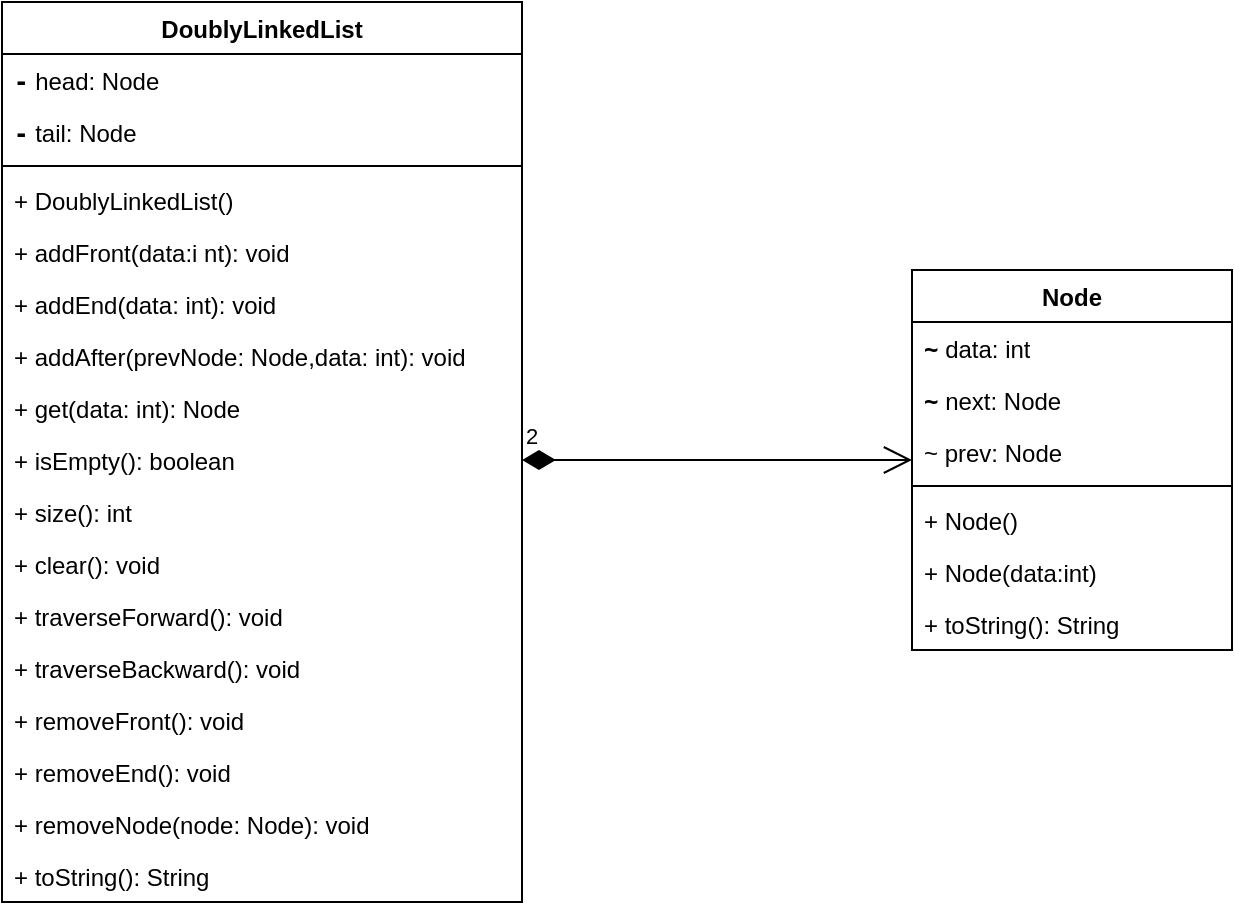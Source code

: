 <mxfile version="28.1.2">
  <diagram name="Página-1" id="JVHvO-j0IcSqJwwRdW25">
    <mxGraphModel dx="872" dy="537" grid="1" gridSize="10" guides="1" tooltips="1" connect="1" arrows="1" fold="1" page="1" pageScale="1" pageWidth="827" pageHeight="1169" math="0" shadow="0">
      <root>
        <mxCell id="0" />
        <mxCell id="1" parent="0" />
        <mxCell id="ryFSlxOvQY7Jl8edpiJ8-1" value="Node" style="swimlane;fontStyle=1;align=center;verticalAlign=top;childLayout=stackLayout;horizontal=1;startSize=26;horizontalStack=0;resizeParent=1;resizeParentMax=0;resizeLast=0;collapsible=1;marginBottom=0;whiteSpace=wrap;html=1;" parent="1" vertex="1">
          <mxGeometry x="520" y="290" width="160" height="190" as="geometry">
            <mxRectangle x="440" y="160" width="70" height="30" as="alternateBounds" />
          </mxGeometry>
        </mxCell>
        <mxCell id="ryFSlxOvQY7Jl8edpiJ8-2" value="&lt;b&gt;&lt;code&gt;~&lt;/code&gt;&lt;/b&gt;&amp;nbsp;data: int" style="text;strokeColor=none;fillColor=none;align=left;verticalAlign=top;spacingLeft=4;spacingRight=4;overflow=hidden;rotatable=0;points=[[0,0.5],[1,0.5]];portConstraint=eastwest;whiteSpace=wrap;html=1;" parent="ryFSlxOvQY7Jl8edpiJ8-1" vertex="1">
          <mxGeometry y="26" width="160" height="26" as="geometry" />
        </mxCell>
        <mxCell id="ryFSlxOvQY7Jl8edpiJ8-3" value="&lt;b&gt;&lt;code&gt;~&lt;/code&gt;&lt;/b&gt;&amp;nbsp;next: Node" style="text;strokeColor=none;fillColor=none;align=left;verticalAlign=top;spacingLeft=4;spacingRight=4;overflow=hidden;rotatable=0;points=[[0,0.5],[1,0.5]];portConstraint=eastwest;whiteSpace=wrap;html=1;" parent="ryFSlxOvQY7Jl8edpiJ8-1" vertex="1">
          <mxGeometry y="52" width="160" height="26" as="geometry" />
        </mxCell>
        <mxCell id="ryFSlxOvQY7Jl8edpiJ8-4" value="~ prev: Node" style="text;strokeColor=none;fillColor=none;align=left;verticalAlign=top;spacingLeft=4;spacingRight=4;overflow=hidden;rotatable=0;points=[[0,0.5],[1,0.5]];portConstraint=eastwest;whiteSpace=wrap;html=1;" parent="ryFSlxOvQY7Jl8edpiJ8-1" vertex="1">
          <mxGeometry y="78" width="160" height="26" as="geometry" />
        </mxCell>
        <mxCell id="ryFSlxOvQY7Jl8edpiJ8-5" value="" style="line;strokeWidth=1;fillColor=none;align=left;verticalAlign=middle;spacingTop=-1;spacingLeft=3;spacingRight=3;rotatable=0;labelPosition=right;points=[];portConstraint=eastwest;strokeColor=inherit;" parent="ryFSlxOvQY7Jl8edpiJ8-1" vertex="1">
          <mxGeometry y="104" width="160" height="8" as="geometry" />
        </mxCell>
        <mxCell id="ryFSlxOvQY7Jl8edpiJ8-6" value="+ Node()" style="text;strokeColor=none;fillColor=none;align=left;verticalAlign=top;spacingLeft=4;spacingRight=4;overflow=hidden;rotatable=0;points=[[0,0.5],[1,0.5]];portConstraint=eastwest;whiteSpace=wrap;html=1;" parent="ryFSlxOvQY7Jl8edpiJ8-1" vertex="1">
          <mxGeometry y="112" width="160" height="26" as="geometry" />
        </mxCell>
        <mxCell id="ryFSlxOvQY7Jl8edpiJ8-7" value="+ Node(data:int)" style="text;strokeColor=none;fillColor=none;align=left;verticalAlign=top;spacingLeft=4;spacingRight=4;overflow=hidden;rotatable=0;points=[[0,0.5],[1,0.5]];portConstraint=eastwest;whiteSpace=wrap;html=1;" parent="ryFSlxOvQY7Jl8edpiJ8-1" vertex="1">
          <mxGeometry y="138" width="160" height="26" as="geometry" />
        </mxCell>
        <mxCell id="ryFSlxOvQY7Jl8edpiJ8-8" value="+ toString(): String" style="text;strokeColor=none;fillColor=none;align=left;verticalAlign=top;spacingLeft=4;spacingRight=4;overflow=hidden;rotatable=0;points=[[0,0.5],[1,0.5]];portConstraint=eastwest;whiteSpace=wrap;html=1;" parent="ryFSlxOvQY7Jl8edpiJ8-1" vertex="1">
          <mxGeometry y="164" width="160" height="26" as="geometry" />
        </mxCell>
        <mxCell id="ryFSlxOvQY7Jl8edpiJ8-27" value="2" style="endArrow=open;html=1;endSize=12;startArrow=diamondThin;startSize=14;startFill=1;edgeStyle=orthogonalEdgeStyle;align=left;verticalAlign=bottom;rounded=0;entryX=0;entryY=0.5;entryDx=0;entryDy=0;exitX=1;exitY=0.5;exitDx=0;exitDy=0;" parent="1" source="H9jQg2llT2mW4i6BEjPN-10" target="ryFSlxOvQY7Jl8edpiJ8-1" edge="1">
          <mxGeometry x="-1" y="3" relative="1" as="geometry">
            <mxPoint x="370" y="385" as="sourcePoint" />
            <mxPoint x="490" y="300" as="targetPoint" />
          </mxGeometry>
        </mxCell>
        <mxCell id="H9jQg2llT2mW4i6BEjPN-1" value="DoublyLinkedList" style="swimlane;fontStyle=1;align=center;verticalAlign=top;childLayout=stackLayout;horizontal=1;startSize=26;horizontalStack=0;resizeParent=1;resizeParentMax=0;resizeLast=0;collapsible=1;marginBottom=0;whiteSpace=wrap;html=1;" vertex="1" parent="1">
          <mxGeometry x="65" y="156" width="260" height="450" as="geometry" />
        </mxCell>
        <mxCell id="H9jQg2llT2mW4i6BEjPN-2" value="&lt;font face=&quot;monospace&quot;&gt;&lt;b&gt;-&lt;/b&gt;&lt;/font&gt; head: Node" style="text;strokeColor=none;fillColor=none;align=left;verticalAlign=top;spacingLeft=4;spacingRight=4;overflow=hidden;rotatable=0;points=[[0,0.5],[1,0.5]];portConstraint=eastwest;whiteSpace=wrap;html=1;" vertex="1" parent="H9jQg2llT2mW4i6BEjPN-1">
          <mxGeometry y="26" width="260" height="26" as="geometry" />
        </mxCell>
        <mxCell id="H9jQg2llT2mW4i6BEjPN-3" value="&lt;font face=&quot;monospace&quot;&gt;&lt;b&gt;-&lt;/b&gt;&lt;/font&gt; tail: Node" style="text;strokeColor=none;fillColor=none;align=left;verticalAlign=top;spacingLeft=4;spacingRight=4;overflow=hidden;rotatable=0;points=[[0,0.5],[1,0.5]];portConstraint=eastwest;whiteSpace=wrap;html=1;" vertex="1" parent="H9jQg2llT2mW4i6BEjPN-1">
          <mxGeometry y="52" width="260" height="26" as="geometry" />
        </mxCell>
        <mxCell id="H9jQg2llT2mW4i6BEjPN-4" value="" style="line;strokeWidth=1;fillColor=none;align=left;verticalAlign=middle;spacingTop=-1;spacingLeft=3;spacingRight=3;rotatable=0;labelPosition=right;points=[];portConstraint=eastwest;strokeColor=inherit;" vertex="1" parent="H9jQg2llT2mW4i6BEjPN-1">
          <mxGeometry y="78" width="260" height="8" as="geometry" />
        </mxCell>
        <mxCell id="H9jQg2llT2mW4i6BEjPN-5" value="+ DoublyLinkedList()" style="text;strokeColor=none;fillColor=none;align=left;verticalAlign=top;spacingLeft=4;spacingRight=4;overflow=hidden;rotatable=0;points=[[0,0.5],[1,0.5]];portConstraint=eastwest;whiteSpace=wrap;html=1;" vertex="1" parent="H9jQg2llT2mW4i6BEjPN-1">
          <mxGeometry y="86" width="260" height="26" as="geometry" />
        </mxCell>
        <mxCell id="H9jQg2llT2mW4i6BEjPN-6" value="+ addFront(data:i nt): void" style="text;strokeColor=none;fillColor=none;align=left;verticalAlign=top;spacingLeft=4;spacingRight=4;overflow=hidden;rotatable=0;points=[[0,0.5],[1,0.5]];portConstraint=eastwest;whiteSpace=wrap;html=1;" vertex="1" parent="H9jQg2llT2mW4i6BEjPN-1">
          <mxGeometry y="112" width="260" height="26" as="geometry" />
        </mxCell>
        <mxCell id="H9jQg2llT2mW4i6BEjPN-7" value="+ addEnd(data: int): void" style="text;strokeColor=none;fillColor=none;align=left;verticalAlign=top;spacingLeft=4;spacingRight=4;overflow=hidden;rotatable=0;points=[[0,0.5],[1,0.5]];portConstraint=eastwest;whiteSpace=wrap;html=1;" vertex="1" parent="H9jQg2llT2mW4i6BEjPN-1">
          <mxGeometry y="138" width="260" height="26" as="geometry" />
        </mxCell>
        <mxCell id="H9jQg2llT2mW4i6BEjPN-8" value="+ addAfter(prevNode: Node,data: int): void" style="text;strokeColor=none;fillColor=none;align=left;verticalAlign=top;spacingLeft=4;spacingRight=4;overflow=hidden;rotatable=0;points=[[0,0.5],[1,0.5]];portConstraint=eastwest;whiteSpace=wrap;html=1;" vertex="1" parent="H9jQg2llT2mW4i6BEjPN-1">
          <mxGeometry y="164" width="260" height="26" as="geometry" />
        </mxCell>
        <mxCell id="H9jQg2llT2mW4i6BEjPN-9" value="+ get(data: int): Node" style="text;strokeColor=none;fillColor=none;align=left;verticalAlign=top;spacingLeft=4;spacingRight=4;overflow=hidden;rotatable=0;points=[[0,0.5],[1,0.5]];portConstraint=eastwest;whiteSpace=wrap;html=1;" vertex="1" parent="H9jQg2llT2mW4i6BEjPN-1">
          <mxGeometry y="190" width="260" height="26" as="geometry" />
        </mxCell>
        <mxCell id="H9jQg2llT2mW4i6BEjPN-10" value="+ isEmpty(): boolean" style="text;strokeColor=none;fillColor=none;align=left;verticalAlign=top;spacingLeft=4;spacingRight=4;overflow=hidden;rotatable=0;points=[[0,0.5],[1,0.5]];portConstraint=eastwest;whiteSpace=wrap;html=1;" vertex="1" parent="H9jQg2llT2mW4i6BEjPN-1">
          <mxGeometry y="216" width="260" height="26" as="geometry" />
        </mxCell>
        <mxCell id="H9jQg2llT2mW4i6BEjPN-11" value="+ size(): int" style="text;strokeColor=none;fillColor=none;align=left;verticalAlign=top;spacingLeft=4;spacingRight=4;overflow=hidden;rotatable=0;points=[[0,0.5],[1,0.5]];portConstraint=eastwest;whiteSpace=wrap;html=1;" vertex="1" parent="H9jQg2llT2mW4i6BEjPN-1">
          <mxGeometry y="242" width="260" height="26" as="geometry" />
        </mxCell>
        <mxCell id="H9jQg2llT2mW4i6BEjPN-12" value="+ clear(): void" style="text;strokeColor=none;fillColor=none;align=left;verticalAlign=top;spacingLeft=4;spacingRight=4;overflow=hidden;rotatable=0;points=[[0,0.5],[1,0.5]];portConstraint=eastwest;whiteSpace=wrap;html=1;" vertex="1" parent="H9jQg2llT2mW4i6BEjPN-1">
          <mxGeometry y="268" width="260" height="26" as="geometry" />
        </mxCell>
        <mxCell id="H9jQg2llT2mW4i6BEjPN-13" value="+ traverseForward(): void" style="text;strokeColor=none;fillColor=none;align=left;verticalAlign=top;spacingLeft=4;spacingRight=4;overflow=hidden;rotatable=0;points=[[0,0.5],[1,0.5]];portConstraint=eastwest;whiteSpace=wrap;html=1;" vertex="1" parent="H9jQg2llT2mW4i6BEjPN-1">
          <mxGeometry y="294" width="260" height="26" as="geometry" />
        </mxCell>
        <mxCell id="H9jQg2llT2mW4i6BEjPN-14" value="+ traverseBackward(): void" style="text;strokeColor=none;fillColor=none;align=left;verticalAlign=top;spacingLeft=4;spacingRight=4;overflow=hidden;rotatable=0;points=[[0,0.5],[1,0.5]];portConstraint=eastwest;whiteSpace=wrap;html=1;" vertex="1" parent="H9jQg2llT2mW4i6BEjPN-1">
          <mxGeometry y="320" width="260" height="26" as="geometry" />
        </mxCell>
        <mxCell id="H9jQg2llT2mW4i6BEjPN-15" value="+ removeFront(): void" style="text;strokeColor=none;fillColor=none;align=left;verticalAlign=top;spacingLeft=4;spacingRight=4;overflow=hidden;rotatable=0;points=[[0,0.5],[1,0.5]];portConstraint=eastwest;whiteSpace=wrap;html=1;" vertex="1" parent="H9jQg2llT2mW4i6BEjPN-1">
          <mxGeometry y="346" width="260" height="26" as="geometry" />
        </mxCell>
        <mxCell id="H9jQg2llT2mW4i6BEjPN-16" value="+ removeEnd(): void" style="text;strokeColor=none;fillColor=none;align=left;verticalAlign=top;spacingLeft=4;spacingRight=4;overflow=hidden;rotatable=0;points=[[0,0.5],[1,0.5]];portConstraint=eastwest;whiteSpace=wrap;html=1;" vertex="1" parent="H9jQg2llT2mW4i6BEjPN-1">
          <mxGeometry y="372" width="260" height="26" as="geometry" />
        </mxCell>
        <mxCell id="H9jQg2llT2mW4i6BEjPN-17" value="+ removeNode(node: Node): void" style="text;strokeColor=none;fillColor=none;align=left;verticalAlign=top;spacingLeft=4;spacingRight=4;overflow=hidden;rotatable=0;points=[[0,0.5],[1,0.5]];portConstraint=eastwest;whiteSpace=wrap;html=1;" vertex="1" parent="H9jQg2llT2mW4i6BEjPN-1">
          <mxGeometry y="398" width="260" height="26" as="geometry" />
        </mxCell>
        <mxCell id="H9jQg2llT2mW4i6BEjPN-18" value="+ toString(): String" style="text;strokeColor=none;fillColor=none;align=left;verticalAlign=top;spacingLeft=4;spacingRight=4;overflow=hidden;rotatable=0;points=[[0,0.5],[1,0.5]];portConstraint=eastwest;whiteSpace=wrap;html=1;" vertex="1" parent="H9jQg2llT2mW4i6BEjPN-1">
          <mxGeometry y="424" width="260" height="26" as="geometry" />
        </mxCell>
      </root>
    </mxGraphModel>
  </diagram>
</mxfile>
